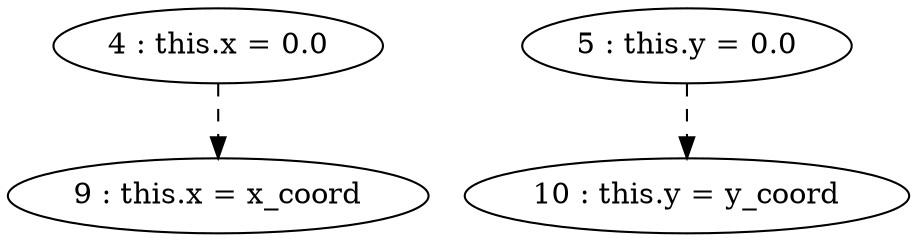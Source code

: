 digraph G {
"4 : this.x = 0.0"
"4 : this.x = 0.0" -> "9 : this.x = x_coord" [style=dashed]
"5 : this.y = 0.0"
"5 : this.y = 0.0" -> "10 : this.y = y_coord" [style=dashed]
"9 : this.x = x_coord"
"10 : this.y = y_coord"
}